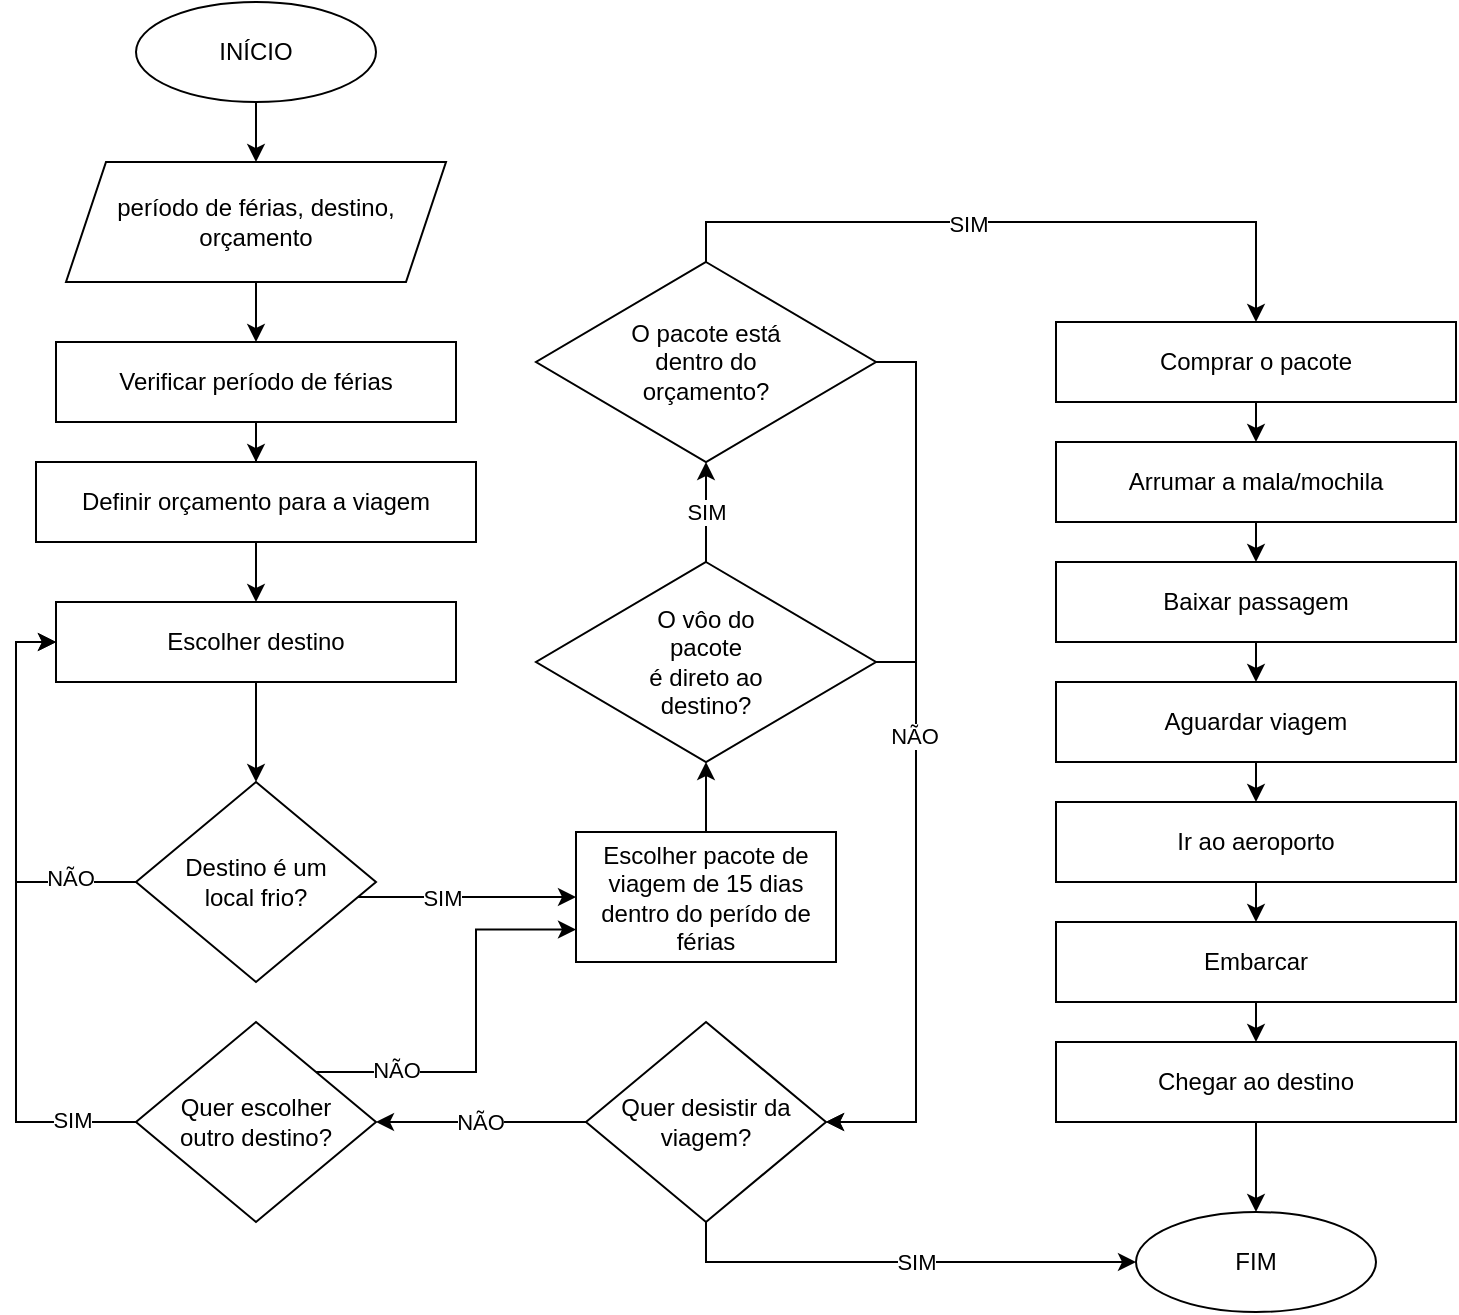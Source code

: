 <mxfile version="24.7.6">
  <diagram name="Página-1" id="PW5RKmy9i0MmptaiwKIt">
    <mxGraphModel dx="1068" dy="1640" grid="1" gridSize="10" guides="1" tooltips="1" connect="1" arrows="1" fold="1" page="1" pageScale="1" pageWidth="827" pageHeight="1169" math="0" shadow="0">
      <root>
        <mxCell id="0" />
        <mxCell id="1" parent="0" />
        <mxCell id="687dKwrICeYtoKaNZH3G-19" style="edgeStyle=orthogonalEdgeStyle;rounded=0;orthogonalLoop=1;jettySize=auto;html=1;exitX=0.5;exitY=1;exitDx=0;exitDy=0;entryX=0.5;entryY=0;entryDx=0;entryDy=0;" edge="1" parent="1" source="687dKwrICeYtoKaNZH3G-93" target="687dKwrICeYtoKaNZH3G-14">
          <mxGeometry relative="1" as="geometry" />
        </mxCell>
        <mxCell id="687dKwrICeYtoKaNZH3G-1" value="INÍCIO" style="ellipse;whiteSpace=wrap;html=1;" vertex="1" parent="1">
          <mxGeometry x="80" y="-70" width="120" height="50" as="geometry" />
        </mxCell>
        <mxCell id="687dKwrICeYtoKaNZH3G-24" style="edgeStyle=orthogonalEdgeStyle;rounded=0;orthogonalLoop=1;jettySize=auto;html=1;entryX=0;entryY=0.5;entryDx=0;entryDy=0;" edge="1" parent="1" source="687dKwrICeYtoKaNZH3G-4" target="687dKwrICeYtoKaNZH3G-15">
          <mxGeometry relative="1" as="geometry">
            <mxPoint x="-10" y="240" as="targetPoint" />
            <Array as="points">
              <mxPoint x="20" y="370" />
              <mxPoint x="20" y="250" />
            </Array>
          </mxGeometry>
        </mxCell>
        <mxCell id="687dKwrICeYtoKaNZH3G-25" value="NÃO" style="edgeLabel;html=1;align=center;verticalAlign=middle;resizable=0;points=[];" vertex="1" connectable="0" parent="687dKwrICeYtoKaNZH3G-24">
          <mxGeometry x="-0.67" y="-2" relative="1" as="geometry">
            <mxPoint as="offset" />
          </mxGeometry>
        </mxCell>
        <mxCell id="687dKwrICeYtoKaNZH3G-27" style="edgeStyle=orthogonalEdgeStyle;rounded=0;orthogonalLoop=1;jettySize=auto;html=1;entryX=0;entryY=0.5;entryDx=0;entryDy=0;" edge="1" parent="1" source="687dKwrICeYtoKaNZH3G-4" target="687dKwrICeYtoKaNZH3G-26">
          <mxGeometry relative="1" as="geometry">
            <Array as="points">
              <mxPoint x="250" y="378" />
            </Array>
          </mxGeometry>
        </mxCell>
        <mxCell id="687dKwrICeYtoKaNZH3G-28" value="SIM" style="edgeLabel;html=1;align=center;verticalAlign=middle;resizable=0;points=[];" vertex="1" connectable="0" parent="687dKwrICeYtoKaNZH3G-27">
          <mxGeometry x="-0.486" y="-1" relative="1" as="geometry">
            <mxPoint x="14" y="-1" as="offset" />
          </mxGeometry>
        </mxCell>
        <mxCell id="687dKwrICeYtoKaNZH3G-4" value="Destino é um&lt;div&gt;local frio?&lt;/div&gt;" style="rhombus;whiteSpace=wrap;html=1;" vertex="1" parent="1">
          <mxGeometry x="80" y="320" width="120" height="100" as="geometry" />
        </mxCell>
        <mxCell id="687dKwrICeYtoKaNZH3G-21" style="edgeStyle=orthogonalEdgeStyle;rounded=0;orthogonalLoop=1;jettySize=auto;html=1;entryX=0.5;entryY=0;entryDx=0;entryDy=0;" edge="1" parent="1" source="687dKwrICeYtoKaNZH3G-12" target="687dKwrICeYtoKaNZH3G-15">
          <mxGeometry relative="1" as="geometry" />
        </mxCell>
        <mxCell id="687dKwrICeYtoKaNZH3G-12" value="Definir orçamento para a viagem" style="rounded=0;whiteSpace=wrap;html=1;" vertex="1" parent="1">
          <mxGeometry x="30" y="160" width="220" height="40" as="geometry" />
        </mxCell>
        <mxCell id="687dKwrICeYtoKaNZH3G-20" style="edgeStyle=orthogonalEdgeStyle;rounded=0;orthogonalLoop=1;jettySize=auto;html=1;" edge="1" parent="1" source="687dKwrICeYtoKaNZH3G-14" target="687dKwrICeYtoKaNZH3G-12">
          <mxGeometry relative="1" as="geometry" />
        </mxCell>
        <mxCell id="687dKwrICeYtoKaNZH3G-14" value="Verificar período de férias" style="rounded=0;whiteSpace=wrap;html=1;" vertex="1" parent="1">
          <mxGeometry x="40" y="100" width="200" height="40" as="geometry" />
        </mxCell>
        <mxCell id="687dKwrICeYtoKaNZH3G-23" style="edgeStyle=orthogonalEdgeStyle;rounded=0;orthogonalLoop=1;jettySize=auto;html=1;entryX=0.5;entryY=0;entryDx=0;entryDy=0;" edge="1" parent="1" source="687dKwrICeYtoKaNZH3G-15" target="687dKwrICeYtoKaNZH3G-4">
          <mxGeometry relative="1" as="geometry" />
        </mxCell>
        <mxCell id="687dKwrICeYtoKaNZH3G-15" value="Escolher destino" style="rounded=0;whiteSpace=wrap;html=1;" vertex="1" parent="1">
          <mxGeometry x="40" y="230" width="200" height="40" as="geometry" />
        </mxCell>
        <mxCell id="687dKwrICeYtoKaNZH3G-35" style="edgeStyle=orthogonalEdgeStyle;rounded=0;orthogonalLoop=1;jettySize=auto;html=1;exitX=0.5;exitY=0;exitDx=0;exitDy=0;entryX=0.5;entryY=1;entryDx=0;entryDy=0;" edge="1" parent="1" source="687dKwrICeYtoKaNZH3G-26" target="687dKwrICeYtoKaNZH3G-31">
          <mxGeometry relative="1" as="geometry" />
        </mxCell>
        <mxCell id="687dKwrICeYtoKaNZH3G-26" value="Escolher pacote de viagem de 15 dias dentro do perído de férias" style="rounded=0;whiteSpace=wrap;html=1;" vertex="1" parent="1">
          <mxGeometry x="300" y="345" width="130" height="65" as="geometry" />
        </mxCell>
        <mxCell id="687dKwrICeYtoKaNZH3G-40" style="edgeStyle=orthogonalEdgeStyle;rounded=0;orthogonalLoop=1;jettySize=auto;html=1;exitX=0.5;exitY=0;exitDx=0;exitDy=0;entryX=0.5;entryY=1;entryDx=0;entryDy=0;" edge="1" parent="1" source="687dKwrICeYtoKaNZH3G-31" target="687dKwrICeYtoKaNZH3G-39">
          <mxGeometry relative="1" as="geometry" />
        </mxCell>
        <mxCell id="687dKwrICeYtoKaNZH3G-42" value="SIM" style="edgeLabel;html=1;align=center;verticalAlign=middle;resizable=0;points=[];" vertex="1" connectable="0" parent="687dKwrICeYtoKaNZH3G-40">
          <mxGeometry x="0.008" relative="1" as="geometry">
            <mxPoint as="offset" />
          </mxGeometry>
        </mxCell>
        <mxCell id="687dKwrICeYtoKaNZH3G-79" style="edgeStyle=orthogonalEdgeStyle;rounded=0;orthogonalLoop=1;jettySize=auto;html=1;entryX=1;entryY=0.5;entryDx=0;entryDy=0;" edge="1" parent="1" source="687dKwrICeYtoKaNZH3G-31" target="687dKwrICeYtoKaNZH3G-58">
          <mxGeometry relative="1" as="geometry">
            <Array as="points">
              <mxPoint x="470" y="260" />
              <mxPoint x="470" y="490" />
            </Array>
          </mxGeometry>
        </mxCell>
        <mxCell id="687dKwrICeYtoKaNZH3G-31" value="&lt;div&gt;O vôo do&lt;/div&gt;&lt;div&gt;pacote&lt;/div&gt;&lt;div&gt;é direto ao&lt;/div&gt;&lt;div&gt;destino?&lt;/div&gt;" style="rhombus;whiteSpace=wrap;html=1;" vertex="1" parent="1">
          <mxGeometry x="280" y="210" width="170" height="100" as="geometry" />
        </mxCell>
        <mxCell id="687dKwrICeYtoKaNZH3G-49" style="edgeStyle=orthogonalEdgeStyle;rounded=0;orthogonalLoop=1;jettySize=auto;html=1;entryX=0.5;entryY=0;entryDx=0;entryDy=0;" edge="1" parent="1" source="687dKwrICeYtoKaNZH3G-39" target="687dKwrICeYtoKaNZH3G-48">
          <mxGeometry relative="1" as="geometry">
            <Array as="points">
              <mxPoint x="365" y="40" />
              <mxPoint x="640" y="40" />
            </Array>
          </mxGeometry>
        </mxCell>
        <mxCell id="687dKwrICeYtoKaNZH3G-50" value="SIM&lt;div&gt;&lt;br&gt;&lt;/div&gt;" style="edgeLabel;html=1;align=center;verticalAlign=middle;resizable=0;points=[];" vertex="1" connectable="0" parent="687dKwrICeYtoKaNZH3G-49">
          <mxGeometry x="-0.053" y="-2" relative="1" as="geometry">
            <mxPoint x="-13" y="6" as="offset" />
          </mxGeometry>
        </mxCell>
        <mxCell id="687dKwrICeYtoKaNZH3G-80" style="edgeStyle=orthogonalEdgeStyle;rounded=0;orthogonalLoop=1;jettySize=auto;html=1;exitX=1;exitY=0.5;exitDx=0;exitDy=0;entryX=1;entryY=0.5;entryDx=0;entryDy=0;" edge="1" parent="1" source="687dKwrICeYtoKaNZH3G-39" target="687dKwrICeYtoKaNZH3G-58">
          <mxGeometry relative="1" as="geometry" />
        </mxCell>
        <mxCell id="687dKwrICeYtoKaNZH3G-81" value="NÃO" style="edgeLabel;html=1;align=center;verticalAlign=middle;resizable=0;points=[];" vertex="1" connectable="0" parent="687dKwrICeYtoKaNZH3G-80">
          <mxGeometry x="-0.07" y="-1" relative="1" as="geometry">
            <mxPoint as="offset" />
          </mxGeometry>
        </mxCell>
        <mxCell id="687dKwrICeYtoKaNZH3G-39" value="O pacote está&lt;div&gt;dentro do&lt;/div&gt;&lt;div&gt;orçamento?&lt;/div&gt;" style="rhombus;whiteSpace=wrap;html=1;" vertex="1" parent="1">
          <mxGeometry x="280" y="60" width="170" height="100" as="geometry" />
        </mxCell>
        <mxCell id="687dKwrICeYtoKaNZH3G-70" style="edgeStyle=orthogonalEdgeStyle;rounded=0;orthogonalLoop=1;jettySize=auto;html=1;exitX=0.5;exitY=1;exitDx=0;exitDy=0;entryX=0.5;entryY=0;entryDx=0;entryDy=0;" edge="1" parent="1" source="687dKwrICeYtoKaNZH3G-48" target="687dKwrICeYtoKaNZH3G-51">
          <mxGeometry relative="1" as="geometry" />
        </mxCell>
        <mxCell id="687dKwrICeYtoKaNZH3G-48" value="Comprar o pacote" style="rounded=0;whiteSpace=wrap;html=1;" vertex="1" parent="1">
          <mxGeometry x="540" y="90" width="200" height="40" as="geometry" />
        </mxCell>
        <mxCell id="687dKwrICeYtoKaNZH3G-71" style="edgeStyle=orthogonalEdgeStyle;rounded=0;orthogonalLoop=1;jettySize=auto;html=1;exitX=0.5;exitY=1;exitDx=0;exitDy=0;entryX=0.5;entryY=0;entryDx=0;entryDy=0;" edge="1" parent="1" source="687dKwrICeYtoKaNZH3G-51" target="687dKwrICeYtoKaNZH3G-55">
          <mxGeometry relative="1" as="geometry" />
        </mxCell>
        <mxCell id="687dKwrICeYtoKaNZH3G-51" value="Arrumar a mala/mochila" style="rounded=0;whiteSpace=wrap;html=1;" vertex="1" parent="1">
          <mxGeometry x="540" y="150" width="200" height="40" as="geometry" />
        </mxCell>
        <mxCell id="687dKwrICeYtoKaNZH3G-73" style="edgeStyle=orthogonalEdgeStyle;rounded=0;orthogonalLoop=1;jettySize=auto;html=1;exitX=0.5;exitY=1;exitDx=0;exitDy=0;entryX=0.5;entryY=0;entryDx=0;entryDy=0;" edge="1" parent="1" source="687dKwrICeYtoKaNZH3G-55" target="687dKwrICeYtoKaNZH3G-57">
          <mxGeometry relative="1" as="geometry" />
        </mxCell>
        <mxCell id="687dKwrICeYtoKaNZH3G-55" value="Baixar passagem" style="rounded=0;whiteSpace=wrap;html=1;" vertex="1" parent="1">
          <mxGeometry x="540" y="210" width="200" height="40" as="geometry" />
        </mxCell>
        <mxCell id="687dKwrICeYtoKaNZH3G-74" style="edgeStyle=orthogonalEdgeStyle;rounded=0;orthogonalLoop=1;jettySize=auto;html=1;exitX=0.5;exitY=1;exitDx=0;exitDy=0;entryX=0.5;entryY=0;entryDx=0;entryDy=0;" edge="1" parent="1" source="687dKwrICeYtoKaNZH3G-57" target="687dKwrICeYtoKaNZH3G-67">
          <mxGeometry relative="1" as="geometry" />
        </mxCell>
        <mxCell id="687dKwrICeYtoKaNZH3G-57" value="Aguardar viagem" style="rounded=0;whiteSpace=wrap;html=1;" vertex="1" parent="1">
          <mxGeometry x="540" y="270" width="200" height="40" as="geometry" />
        </mxCell>
        <mxCell id="687dKwrICeYtoKaNZH3G-63" style="edgeStyle=orthogonalEdgeStyle;rounded=0;orthogonalLoop=1;jettySize=auto;html=1;entryX=1;entryY=0.5;entryDx=0;entryDy=0;" edge="1" parent="1" source="687dKwrICeYtoKaNZH3G-58" target="687dKwrICeYtoKaNZH3G-60">
          <mxGeometry relative="1" as="geometry" />
        </mxCell>
        <mxCell id="687dKwrICeYtoKaNZH3G-85" value="NÃO" style="edgeLabel;html=1;align=center;verticalAlign=middle;resizable=0;points=[];" vertex="1" connectable="0" parent="687dKwrICeYtoKaNZH3G-63">
          <mxGeometry x="0.022" relative="1" as="geometry">
            <mxPoint as="offset" />
          </mxGeometry>
        </mxCell>
        <mxCell id="687dKwrICeYtoKaNZH3G-86" style="edgeStyle=orthogonalEdgeStyle;rounded=0;orthogonalLoop=1;jettySize=auto;html=1;entryX=0;entryY=0.5;entryDx=0;entryDy=0;" edge="1" parent="1" source="687dKwrICeYtoKaNZH3G-58" target="687dKwrICeYtoKaNZH3G-77">
          <mxGeometry relative="1" as="geometry">
            <Array as="points">
              <mxPoint x="365" y="560" />
            </Array>
          </mxGeometry>
        </mxCell>
        <mxCell id="687dKwrICeYtoKaNZH3G-87" value="SIM" style="edgeLabel;html=1;align=center;verticalAlign=middle;resizable=0;points=[];" vertex="1" connectable="0" parent="687dKwrICeYtoKaNZH3G-86">
          <mxGeometry x="-0.309" y="-3" relative="1" as="geometry">
            <mxPoint x="44" y="-3" as="offset" />
          </mxGeometry>
        </mxCell>
        <mxCell id="687dKwrICeYtoKaNZH3G-58" value="Quer desistir da viagem?" style="rhombus;whiteSpace=wrap;html=1;" vertex="1" parent="1">
          <mxGeometry x="305" y="440" width="120" height="100" as="geometry" />
        </mxCell>
        <mxCell id="687dKwrICeYtoKaNZH3G-83" style="edgeStyle=orthogonalEdgeStyle;rounded=0;orthogonalLoop=1;jettySize=auto;html=1;entryX=0;entryY=0.5;entryDx=0;entryDy=0;" edge="1" parent="1" source="687dKwrICeYtoKaNZH3G-60" target="687dKwrICeYtoKaNZH3G-15">
          <mxGeometry relative="1" as="geometry">
            <Array as="points">
              <mxPoint x="20" y="490" />
              <mxPoint x="20" y="250" />
            </Array>
          </mxGeometry>
        </mxCell>
        <mxCell id="687dKwrICeYtoKaNZH3G-84" value="SIM" style="edgeLabel;html=1;align=center;verticalAlign=middle;resizable=0;points=[];" vertex="1" connectable="0" parent="687dKwrICeYtoKaNZH3G-83">
          <mxGeometry x="-0.8" y="-1" relative="1" as="geometry">
            <mxPoint as="offset" />
          </mxGeometry>
        </mxCell>
        <mxCell id="687dKwrICeYtoKaNZH3G-90" style="edgeStyle=orthogonalEdgeStyle;rounded=0;orthogonalLoop=1;jettySize=auto;html=1;exitX=1;exitY=0;exitDx=0;exitDy=0;entryX=0;entryY=0.75;entryDx=0;entryDy=0;" edge="1" parent="1" source="687dKwrICeYtoKaNZH3G-60" target="687dKwrICeYtoKaNZH3G-26">
          <mxGeometry relative="1" as="geometry" />
        </mxCell>
        <mxCell id="687dKwrICeYtoKaNZH3G-91" value="NÃO" style="edgeLabel;html=1;align=center;verticalAlign=middle;resizable=0;points=[];" vertex="1" connectable="0" parent="687dKwrICeYtoKaNZH3G-90">
          <mxGeometry x="-0.606" y="1" relative="1" as="geometry">
            <mxPoint as="offset" />
          </mxGeometry>
        </mxCell>
        <mxCell id="687dKwrICeYtoKaNZH3G-60" value="Quer escolher&lt;div&gt;outro destino?&lt;/div&gt;" style="rhombus;whiteSpace=wrap;html=1;" vertex="1" parent="1">
          <mxGeometry x="80" y="440" width="120" height="100" as="geometry" />
        </mxCell>
        <mxCell id="687dKwrICeYtoKaNZH3G-75" style="edgeStyle=orthogonalEdgeStyle;rounded=0;orthogonalLoop=1;jettySize=auto;html=1;exitX=0.5;exitY=1;exitDx=0;exitDy=0;entryX=0.5;entryY=0;entryDx=0;entryDy=0;" edge="1" parent="1" source="687dKwrICeYtoKaNZH3G-67" target="687dKwrICeYtoKaNZH3G-68">
          <mxGeometry relative="1" as="geometry" />
        </mxCell>
        <mxCell id="687dKwrICeYtoKaNZH3G-67" value="Ir ao aeroporto" style="rounded=0;whiteSpace=wrap;html=1;" vertex="1" parent="1">
          <mxGeometry x="540" y="330" width="200" height="40" as="geometry" />
        </mxCell>
        <mxCell id="687dKwrICeYtoKaNZH3G-76" style="edgeStyle=orthogonalEdgeStyle;rounded=0;orthogonalLoop=1;jettySize=auto;html=1;exitX=0.5;exitY=1;exitDx=0;exitDy=0;entryX=0.5;entryY=0;entryDx=0;entryDy=0;" edge="1" parent="1" source="687dKwrICeYtoKaNZH3G-68" target="687dKwrICeYtoKaNZH3G-69">
          <mxGeometry relative="1" as="geometry" />
        </mxCell>
        <mxCell id="687dKwrICeYtoKaNZH3G-68" value="Embarcar" style="rounded=0;whiteSpace=wrap;html=1;" vertex="1" parent="1">
          <mxGeometry x="540" y="390" width="200" height="40" as="geometry" />
        </mxCell>
        <mxCell id="687dKwrICeYtoKaNZH3G-78" style="edgeStyle=orthogonalEdgeStyle;rounded=0;orthogonalLoop=1;jettySize=auto;html=1;exitX=0.5;exitY=1;exitDx=0;exitDy=0;entryX=0.5;entryY=0;entryDx=0;entryDy=0;" edge="1" parent="1" source="687dKwrICeYtoKaNZH3G-69" target="687dKwrICeYtoKaNZH3G-77">
          <mxGeometry relative="1" as="geometry" />
        </mxCell>
        <mxCell id="687dKwrICeYtoKaNZH3G-69" value="Chegar ao destino" style="rounded=0;whiteSpace=wrap;html=1;" vertex="1" parent="1">
          <mxGeometry x="540" y="450" width="200" height="40" as="geometry" />
        </mxCell>
        <mxCell id="687dKwrICeYtoKaNZH3G-77" value="FIM" style="ellipse;whiteSpace=wrap;html=1;" vertex="1" parent="1">
          <mxGeometry x="580" y="535" width="120" height="50" as="geometry" />
        </mxCell>
        <mxCell id="687dKwrICeYtoKaNZH3G-92" value="" style="edgeStyle=orthogonalEdgeStyle;rounded=0;orthogonalLoop=1;jettySize=auto;html=1;exitX=0.5;exitY=1;exitDx=0;exitDy=0;entryX=0.5;entryY=0;entryDx=0;entryDy=0;" edge="1" parent="1" source="687dKwrICeYtoKaNZH3G-1" target="687dKwrICeYtoKaNZH3G-93">
          <mxGeometry relative="1" as="geometry">
            <mxPoint x="140" y="-100" as="sourcePoint" />
            <mxPoint x="140" y="100" as="targetPoint" />
          </mxGeometry>
        </mxCell>
        <mxCell id="687dKwrICeYtoKaNZH3G-93" value="período de férias, destino, orçamento" style="shape=parallelogram;perimeter=parallelogramPerimeter;whiteSpace=wrap;html=1;fixedSize=1;" vertex="1" parent="1">
          <mxGeometry x="45" y="10" width="190" height="60" as="geometry" />
        </mxCell>
      </root>
    </mxGraphModel>
  </diagram>
</mxfile>
